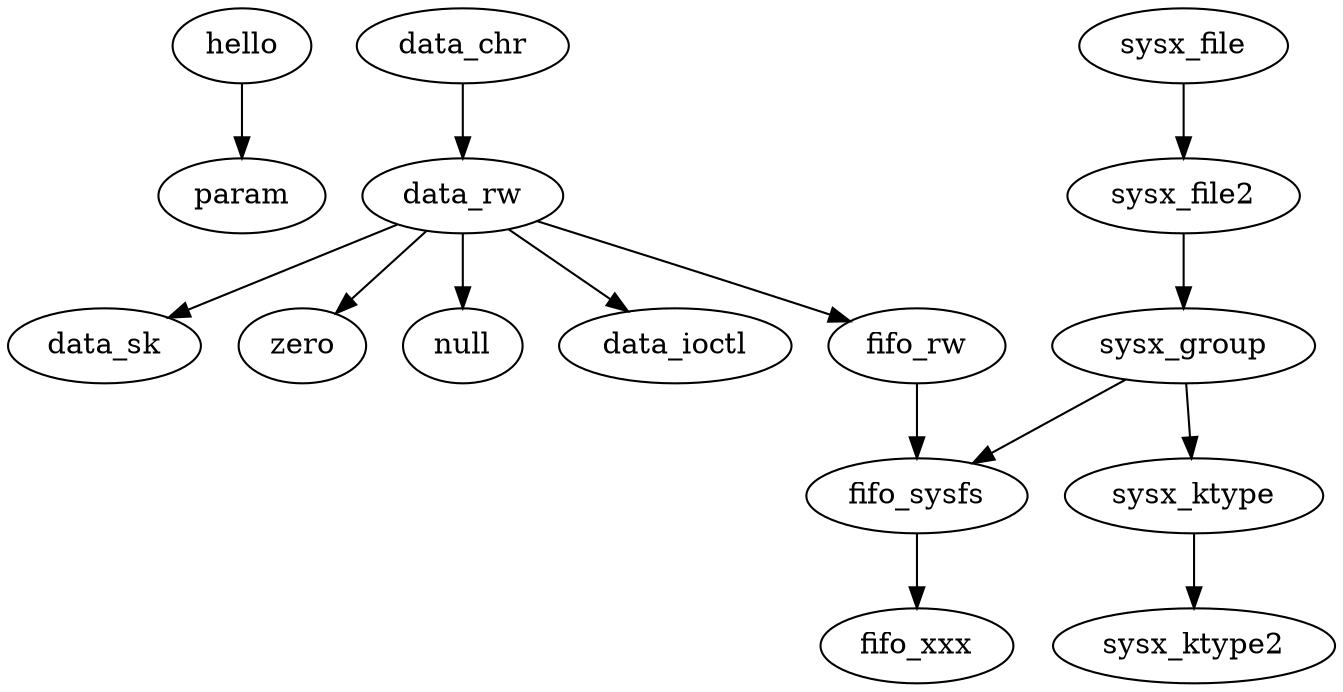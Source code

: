 
digraph ldd {
	hello;
	hello -> param;

	data_chr -> data_rw;
	data_rw -> data_sk;

	data_rw -> zero;
	data_rw -> null;

	data_rw -> data_ioctl;

	data_rw -> fifo_rw;
	fifo_rw -> fifo_sysfs;
	fifo_sysfs -> fifo_xxx;

	sysx_file -> sysx_file2;
	sysx_file2 -> sysx_group;
	sysx_group -> sysx_ktype;
	sysx_ktype -> sysx_ktype2;

	sysx_group -> fifo_sysfs;
}

